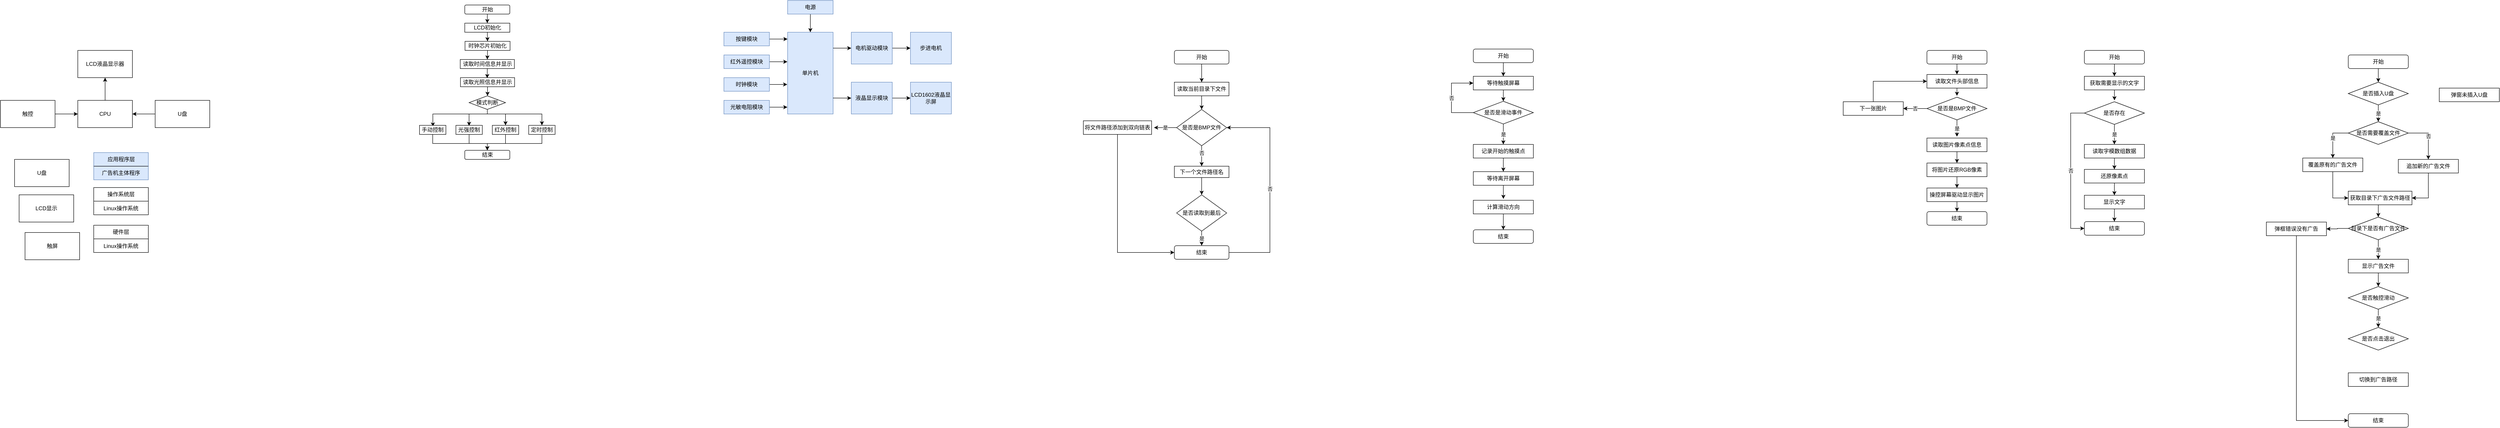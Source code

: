 <mxfile version="21.2.9" type="github">
  <diagram name="第 1 页" id="1pbirYVuTmxY0LQ_dK6s">
    <mxGraphModel dx="1304" dy="825" grid="1" gridSize="10" guides="1" tooltips="1" connect="1" arrows="1" fold="1" page="1" pageScale="1" pageWidth="827" pageHeight="1169" background="none" math="0" shadow="0">
      <root>
        <mxCell id="0" />
        <mxCell id="1" parent="0" />
        <mxCell id="Xl7vxDRYbt0s1qtZBpX_-1" value="LCD液晶显示器" style="rounded=0;whiteSpace=wrap;html=1;" parent="1" vertex="1">
          <mxGeometry x="340" y="200" width="120" height="60" as="geometry" />
        </mxCell>
        <mxCell id="Xl7vxDRYbt0s1qtZBpX_-4" style="edgeStyle=orthogonalEdgeStyle;rounded=0;orthogonalLoop=1;jettySize=auto;html=1;exitX=0.5;exitY=0;exitDx=0;exitDy=0;entryX=0.5;entryY=1;entryDx=0;entryDy=0;" parent="1" source="Xl7vxDRYbt0s1qtZBpX_-3" target="Xl7vxDRYbt0s1qtZBpX_-1" edge="1">
          <mxGeometry relative="1" as="geometry" />
        </mxCell>
        <mxCell id="Xl7vxDRYbt0s1qtZBpX_-3" value="CPU" style="rounded=0;whiteSpace=wrap;html=1;" parent="1" vertex="1">
          <mxGeometry x="340" y="310" width="120" height="60" as="geometry" />
        </mxCell>
        <mxCell id="Xl7vxDRYbt0s1qtZBpX_-8" style="edgeStyle=orthogonalEdgeStyle;rounded=0;orthogonalLoop=1;jettySize=auto;html=1;exitX=1;exitY=0.5;exitDx=0;exitDy=0;entryX=0;entryY=0.5;entryDx=0;entryDy=0;" parent="1" source="Xl7vxDRYbt0s1qtZBpX_-5" target="Xl7vxDRYbt0s1qtZBpX_-3" edge="1">
          <mxGeometry relative="1" as="geometry" />
        </mxCell>
        <mxCell id="Xl7vxDRYbt0s1qtZBpX_-5" value="触控" style="rounded=0;whiteSpace=wrap;html=1;" parent="1" vertex="1">
          <mxGeometry x="170" y="310" width="120" height="60" as="geometry" />
        </mxCell>
        <mxCell id="Xl7vxDRYbt0s1qtZBpX_-7" style="edgeStyle=orthogonalEdgeStyle;rounded=0;orthogonalLoop=1;jettySize=auto;html=1;exitX=0;exitY=0.5;exitDx=0;exitDy=0;" parent="1" source="Xl7vxDRYbt0s1qtZBpX_-6" target="Xl7vxDRYbt0s1qtZBpX_-3" edge="1">
          <mxGeometry relative="1" as="geometry" />
        </mxCell>
        <mxCell id="Xl7vxDRYbt0s1qtZBpX_-6" value="U盘" style="rounded=0;whiteSpace=wrap;html=1;" parent="1" vertex="1">
          <mxGeometry x="510" y="310" width="120" height="60" as="geometry" />
        </mxCell>
        <mxCell id="S_i-ToaBZ4BGEfhSy9do-2" value="" style="rounded=0;whiteSpace=wrap;html=1;fillColor=#dae8fc;strokeColor=#6c8ebf;" parent="1" vertex="1">
          <mxGeometry x="375" y="425" width="120" height="60" as="geometry" />
        </mxCell>
        <mxCell id="S_i-ToaBZ4BGEfhSy9do-4" value="LCD显示" style="rounded=0;whiteSpace=wrap;html=1;" parent="1" vertex="1">
          <mxGeometry x="211" y="518" width="120" height="60" as="geometry" />
        </mxCell>
        <mxCell id="S_i-ToaBZ4BGEfhSy9do-7" value="U盘" style="rounded=0;whiteSpace=wrap;html=1;" parent="1" vertex="1">
          <mxGeometry x="201" y="440" width="120" height="60" as="geometry" />
        </mxCell>
        <mxCell id="S_i-ToaBZ4BGEfhSy9do-8" value="触屏" style="rounded=0;whiteSpace=wrap;html=1;" parent="1" vertex="1">
          <mxGeometry x="224" y="601" width="120" height="60" as="geometry" />
        </mxCell>
        <mxCell id="S_i-ToaBZ4BGEfhSy9do-10" value="" style="endArrow=none;html=1;rounded=0;exitX=0;exitY=0.5;exitDx=0;exitDy=0;entryX=1;entryY=0.5;entryDx=0;entryDy=0;" parent="1" source="S_i-ToaBZ4BGEfhSy9do-2" target="S_i-ToaBZ4BGEfhSy9do-2" edge="1">
          <mxGeometry width="50" height="50" relative="1" as="geometry">
            <mxPoint x="475" y="507" as="sourcePoint" />
            <mxPoint x="525" y="457" as="targetPoint" />
          </mxGeometry>
        </mxCell>
        <mxCell id="S_i-ToaBZ4BGEfhSy9do-11" value="应用程序层" style="text;strokeColor=none;align=center;fillColor=none;html=1;verticalAlign=middle;whiteSpace=wrap;rounded=0;" parent="1" vertex="1">
          <mxGeometry x="400.5" y="425" width="69" height="30" as="geometry" />
        </mxCell>
        <mxCell id="S_i-ToaBZ4BGEfhSy9do-12" value="广告机主体程序" style="text;strokeColor=none;align=center;fillColor=none;html=1;verticalAlign=middle;whiteSpace=wrap;rounded=0;" parent="1" vertex="1">
          <mxGeometry x="389" y="455" width="92" height="30" as="geometry" />
        </mxCell>
        <mxCell id="S_i-ToaBZ4BGEfhSy9do-13" value="" style="rounded=0;whiteSpace=wrap;html=1;" parent="1" vertex="1">
          <mxGeometry x="375" y="502" width="120" height="60" as="geometry" />
        </mxCell>
        <mxCell id="S_i-ToaBZ4BGEfhSy9do-14" value="" style="endArrow=none;html=1;rounded=0;exitX=0;exitY=0.5;exitDx=0;exitDy=0;entryX=1;entryY=0.5;entryDx=0;entryDy=0;" parent="1" source="S_i-ToaBZ4BGEfhSy9do-13" target="S_i-ToaBZ4BGEfhSy9do-13" edge="1">
          <mxGeometry width="50" height="50" relative="1" as="geometry">
            <mxPoint x="481" y="514" as="sourcePoint" />
            <mxPoint x="531" y="464" as="targetPoint" />
          </mxGeometry>
        </mxCell>
        <mxCell id="S_i-ToaBZ4BGEfhSy9do-19" value="Linux操作系统" style="text;strokeColor=none;align=center;fillColor=none;html=1;verticalAlign=middle;whiteSpace=wrap;rounded=0;" parent="1" vertex="1">
          <mxGeometry x="389" y="533" width="92" height="30" as="geometry" />
        </mxCell>
        <mxCell id="S_i-ToaBZ4BGEfhSy9do-20" value="操作系统层" style="text;strokeColor=none;align=center;fillColor=none;html=1;verticalAlign=middle;whiteSpace=wrap;rounded=0;" parent="1" vertex="1">
          <mxGeometry x="389" y="502" width="92" height="30" as="geometry" />
        </mxCell>
        <mxCell id="S_i-ToaBZ4BGEfhSy9do-21" value="" style="rounded=0;whiteSpace=wrap;html=1;" parent="1" vertex="1">
          <mxGeometry x="375" y="585" width="120" height="60" as="geometry" />
        </mxCell>
        <mxCell id="S_i-ToaBZ4BGEfhSy9do-22" value="" style="endArrow=none;html=1;rounded=0;exitX=0;exitY=0.5;exitDx=0;exitDy=0;entryX=1;entryY=0.5;entryDx=0;entryDy=0;" parent="1" source="S_i-ToaBZ4BGEfhSy9do-21" target="S_i-ToaBZ4BGEfhSy9do-21" edge="1">
          <mxGeometry width="50" height="50" relative="1" as="geometry">
            <mxPoint x="481" y="597" as="sourcePoint" />
            <mxPoint x="531" y="547" as="targetPoint" />
          </mxGeometry>
        </mxCell>
        <mxCell id="S_i-ToaBZ4BGEfhSy9do-23" value="Linux操作系统" style="text;strokeColor=none;align=center;fillColor=none;html=1;verticalAlign=middle;whiteSpace=wrap;rounded=0;" parent="1" vertex="1">
          <mxGeometry x="389" y="616" width="92" height="30" as="geometry" />
        </mxCell>
        <mxCell id="S_i-ToaBZ4BGEfhSy9do-24" value="硬件层" style="text;strokeColor=none;align=center;fillColor=none;html=1;verticalAlign=middle;whiteSpace=wrap;rounded=0;" parent="1" vertex="1">
          <mxGeometry x="389" y="585" width="92" height="30" as="geometry" />
        </mxCell>
        <mxCell id="UXYYCV9TnuVSODTEF9GF-24" style="edgeStyle=orthogonalEdgeStyle;rounded=0;orthogonalLoop=1;jettySize=auto;html=1;exitX=0.5;exitY=1;exitDx=0;exitDy=0;entryX=0.5;entryY=0;entryDx=0;entryDy=0;" parent="1" source="UXYYCV9TnuVSODTEF9GF-1" target="UXYYCV9TnuVSODTEF9GF-2" edge="1">
          <mxGeometry relative="1" as="geometry" />
        </mxCell>
        <mxCell id="UXYYCV9TnuVSODTEF9GF-1" value="开始" style="rounded=1;whiteSpace=wrap;html=1;" parent="1" vertex="1">
          <mxGeometry x="1190.5" y="100" width="99" height="20" as="geometry" />
        </mxCell>
        <mxCell id="UXYYCV9TnuVSODTEF9GF-25" style="edgeStyle=orthogonalEdgeStyle;rounded=0;orthogonalLoop=1;jettySize=auto;html=1;exitX=0.5;exitY=1;exitDx=0;exitDy=0;entryX=0.5;entryY=0;entryDx=0;entryDy=0;" parent="1" source="UXYYCV9TnuVSODTEF9GF-2" target="UXYYCV9TnuVSODTEF9GF-3" edge="1">
          <mxGeometry relative="1" as="geometry" />
        </mxCell>
        <mxCell id="UXYYCV9TnuVSODTEF9GF-2" value="LCD初始化" style="rounded=0;whiteSpace=wrap;html=1;" parent="1" vertex="1">
          <mxGeometry x="1190.5" y="140" width="99" height="20" as="geometry" />
        </mxCell>
        <mxCell id="UXYYCV9TnuVSODTEF9GF-26" style="edgeStyle=orthogonalEdgeStyle;rounded=0;orthogonalLoop=1;jettySize=auto;html=1;exitX=0.5;exitY=1;exitDx=0;exitDy=0;entryX=0.5;entryY=0;entryDx=0;entryDy=0;" parent="1" source="UXYYCV9TnuVSODTEF9GF-3" target="UXYYCV9TnuVSODTEF9GF-4" edge="1">
          <mxGeometry relative="1" as="geometry" />
        </mxCell>
        <mxCell id="UXYYCV9TnuVSODTEF9GF-3" value="时钟芯片初始化" style="rounded=0;whiteSpace=wrap;html=1;" parent="1" vertex="1">
          <mxGeometry x="1191" y="180" width="99" height="20" as="geometry" />
        </mxCell>
        <mxCell id="UXYYCV9TnuVSODTEF9GF-28" style="edgeStyle=orthogonalEdgeStyle;rounded=0;orthogonalLoop=1;jettySize=auto;html=1;exitX=0.5;exitY=1;exitDx=0;exitDy=0;entryX=0.494;entryY=0.055;entryDx=0;entryDy=0;entryPerimeter=0;" parent="1" source="UXYYCV9TnuVSODTEF9GF-4" target="UXYYCV9TnuVSODTEF9GF-5" edge="1">
          <mxGeometry relative="1" as="geometry" />
        </mxCell>
        <mxCell id="UXYYCV9TnuVSODTEF9GF-4" value="读取时间信息并显示" style="rounded=0;whiteSpace=wrap;html=1;" parent="1" vertex="1">
          <mxGeometry x="1180.5" y="220" width="119" height="20" as="geometry" />
        </mxCell>
        <mxCell id="UXYYCV9TnuVSODTEF9GF-30" style="edgeStyle=orthogonalEdgeStyle;rounded=0;orthogonalLoop=1;jettySize=auto;html=1;exitX=0.5;exitY=1;exitDx=0;exitDy=0;entryX=0.506;entryY=0.003;entryDx=0;entryDy=0;entryPerimeter=0;" parent="1" source="UXYYCV9TnuVSODTEF9GF-5" target="UXYYCV9TnuVSODTEF9GF-6" edge="1">
          <mxGeometry relative="1" as="geometry" />
        </mxCell>
        <mxCell id="UXYYCV9TnuVSODTEF9GF-5" value="读取光照信息并显示" style="rounded=0;whiteSpace=wrap;html=1;" parent="1" vertex="1">
          <mxGeometry x="1181" y="260" width="119" height="20" as="geometry" />
        </mxCell>
        <mxCell id="UXYYCV9TnuVSODTEF9GF-16" style="edgeStyle=orthogonalEdgeStyle;rounded=0;orthogonalLoop=1;jettySize=auto;html=1;exitX=0.5;exitY=1;exitDx=0;exitDy=0;entryX=0.506;entryY=0.133;entryDx=0;entryDy=0;entryPerimeter=0;" parent="1" source="UXYYCV9TnuVSODTEF9GF-6" target="UXYYCV9TnuVSODTEF9GF-8" edge="1">
          <mxGeometry relative="1" as="geometry">
            <Array as="points">
              <mxPoint x="1240" y="340" />
              <mxPoint x="1120" y="340" />
            </Array>
          </mxGeometry>
        </mxCell>
        <mxCell id="UXYYCV9TnuVSODTEF9GF-17" style="edgeStyle=orthogonalEdgeStyle;rounded=0;orthogonalLoop=1;jettySize=auto;html=1;exitX=0.5;exitY=1;exitDx=0;exitDy=0;entryX=0.499;entryY=0.061;entryDx=0;entryDy=0;entryPerimeter=0;" parent="1" source="UXYYCV9TnuVSODTEF9GF-6" target="UXYYCV9TnuVSODTEF9GF-9" edge="1">
          <mxGeometry relative="1" as="geometry">
            <Array as="points">
              <mxPoint x="1240" y="340" />
              <mxPoint x="1200" y="340" />
            </Array>
          </mxGeometry>
        </mxCell>
        <mxCell id="UXYYCV9TnuVSODTEF9GF-18" style="edgeStyle=orthogonalEdgeStyle;rounded=0;orthogonalLoop=1;jettySize=auto;html=1;exitX=0.5;exitY=1;exitDx=0;exitDy=0;entryX=0.5;entryY=0;entryDx=0;entryDy=0;" parent="1" source="UXYYCV9TnuVSODTEF9GF-6" target="UXYYCV9TnuVSODTEF9GF-10" edge="1">
          <mxGeometry relative="1" as="geometry">
            <Array as="points">
              <mxPoint x="1240" y="340" />
              <mxPoint x="1280" y="340" />
            </Array>
          </mxGeometry>
        </mxCell>
        <mxCell id="UXYYCV9TnuVSODTEF9GF-19" style="edgeStyle=orthogonalEdgeStyle;rounded=0;orthogonalLoop=1;jettySize=auto;html=1;exitX=0.5;exitY=1;exitDx=0;exitDy=0;entryX=0.5;entryY=0;entryDx=0;entryDy=0;" parent="1" source="UXYYCV9TnuVSODTEF9GF-6" target="UXYYCV9TnuVSODTEF9GF-11" edge="1">
          <mxGeometry relative="1" as="geometry">
            <Array as="points">
              <mxPoint x="1240" y="340" />
              <mxPoint x="1360" y="340" />
            </Array>
          </mxGeometry>
        </mxCell>
        <mxCell id="UXYYCV9TnuVSODTEF9GF-6" value="模式判断" style="rhombus;whiteSpace=wrap;html=1;" parent="1" vertex="1">
          <mxGeometry x="1200" y="300" width="80" height="30" as="geometry" />
        </mxCell>
        <mxCell id="UXYYCV9TnuVSODTEF9GF-20" style="edgeStyle=orthogonalEdgeStyle;rounded=0;orthogonalLoop=1;jettySize=auto;html=1;exitX=0.5;exitY=1;exitDx=0;exitDy=0;entryX=0.5;entryY=0;entryDx=0;entryDy=0;" parent="1" source="UXYYCV9TnuVSODTEF9GF-8" target="UXYYCV9TnuVSODTEF9GF-12" edge="1">
          <mxGeometry relative="1" as="geometry">
            <Array as="points">
              <mxPoint x="1120" y="405" />
              <mxPoint x="1240" y="405" />
            </Array>
          </mxGeometry>
        </mxCell>
        <mxCell id="UXYYCV9TnuVSODTEF9GF-8" value="手动控制" style="rounded=0;whiteSpace=wrap;html=1;" parent="1" vertex="1">
          <mxGeometry x="1091" y="365" width="58" height="20" as="geometry" />
        </mxCell>
        <mxCell id="UXYYCV9TnuVSODTEF9GF-21" style="edgeStyle=orthogonalEdgeStyle;rounded=0;orthogonalLoop=1;jettySize=auto;html=1;exitX=0.5;exitY=1;exitDx=0;exitDy=0;entryX=0.5;entryY=0;entryDx=0;entryDy=0;" parent="1" source="UXYYCV9TnuVSODTEF9GF-9" target="UXYYCV9TnuVSODTEF9GF-12" edge="1">
          <mxGeometry relative="1" as="geometry" />
        </mxCell>
        <mxCell id="UXYYCV9TnuVSODTEF9GF-9" value="光强控制" style="rounded=0;whiteSpace=wrap;html=1;" parent="1" vertex="1">
          <mxGeometry x="1171" y="365" width="58" height="20" as="geometry" />
        </mxCell>
        <mxCell id="UXYYCV9TnuVSODTEF9GF-22" style="edgeStyle=orthogonalEdgeStyle;rounded=0;orthogonalLoop=1;jettySize=auto;html=1;exitX=0.5;exitY=1;exitDx=0;exitDy=0;entryX=0.5;entryY=0;entryDx=0;entryDy=0;" parent="1" source="UXYYCV9TnuVSODTEF9GF-10" target="UXYYCV9TnuVSODTEF9GF-12" edge="1">
          <mxGeometry relative="1" as="geometry" />
        </mxCell>
        <mxCell id="UXYYCV9TnuVSODTEF9GF-10" value="红外控制" style="rounded=0;whiteSpace=wrap;html=1;" parent="1" vertex="1">
          <mxGeometry x="1251" y="365" width="58" height="20" as="geometry" />
        </mxCell>
        <mxCell id="UXYYCV9TnuVSODTEF9GF-23" style="edgeStyle=orthogonalEdgeStyle;rounded=0;orthogonalLoop=1;jettySize=auto;html=1;exitX=0.5;exitY=1;exitDx=0;exitDy=0;entryX=0.5;entryY=0;entryDx=0;entryDy=0;" parent="1" source="UXYYCV9TnuVSODTEF9GF-11" target="UXYYCV9TnuVSODTEF9GF-12" edge="1">
          <mxGeometry relative="1" as="geometry">
            <Array as="points">
              <mxPoint x="1360" y="405" />
              <mxPoint x="1240" y="405" />
            </Array>
          </mxGeometry>
        </mxCell>
        <mxCell id="UXYYCV9TnuVSODTEF9GF-11" value="定时控制" style="rounded=0;whiteSpace=wrap;html=1;" parent="1" vertex="1">
          <mxGeometry x="1331" y="365" width="58" height="20" as="geometry" />
        </mxCell>
        <mxCell id="UXYYCV9TnuVSODTEF9GF-12" value="结束" style="rounded=1;whiteSpace=wrap;html=1;" parent="1" vertex="1">
          <mxGeometry x="1190.5" y="420" width="99" height="20" as="geometry" />
        </mxCell>
        <mxCell id="UXYYCV9TnuVSODTEF9GF-59" style="edgeStyle=orthogonalEdgeStyle;rounded=0;orthogonalLoop=1;jettySize=auto;html=1;exitX=0.5;exitY=1;exitDx=0;exitDy=0;entryX=0.5;entryY=0;entryDx=0;entryDy=0;" parent="1" source="UXYYCV9TnuVSODTEF9GF-38" target="UXYYCV9TnuVSODTEF9GF-44" edge="1">
          <mxGeometry relative="1" as="geometry" />
        </mxCell>
        <mxCell id="UXYYCV9TnuVSODTEF9GF-38" value="电源" style="rounded=0;whiteSpace=wrap;html=1;fillColor=#dae8fc;strokeColor=#6c8ebf;" parent="1" vertex="1">
          <mxGeometry x="1900" y="90" width="100" height="30" as="geometry" />
        </mxCell>
        <mxCell id="UXYYCV9TnuVSODTEF9GF-51" style="edgeStyle=orthogonalEdgeStyle;rounded=0;orthogonalLoop=1;jettySize=auto;html=1;exitX=1;exitY=0.5;exitDx=0;exitDy=0;entryX=-0.005;entryY=0.363;entryDx=0;entryDy=0;entryPerimeter=0;" parent="1" source="UXYYCV9TnuVSODTEF9GF-39" target="UXYYCV9TnuVSODTEF9GF-44" edge="1">
          <mxGeometry relative="1" as="geometry" />
        </mxCell>
        <mxCell id="UXYYCV9TnuVSODTEF9GF-39" value="红外遥控模块" style="rounded=0;whiteSpace=wrap;html=1;fillColor=#dae8fc;strokeColor=#6c8ebf;" parent="1" vertex="1">
          <mxGeometry x="1760" y="210" width="100" height="30" as="geometry" />
        </mxCell>
        <mxCell id="UXYYCV9TnuVSODTEF9GF-50" style="edgeStyle=orthogonalEdgeStyle;rounded=0;orthogonalLoop=1;jettySize=auto;html=1;exitX=1;exitY=0.5;exitDx=0;exitDy=0;entryX=-0.002;entryY=0.082;entryDx=0;entryDy=0;entryPerimeter=0;" parent="1" source="UXYYCV9TnuVSODTEF9GF-40" target="UXYYCV9TnuVSODTEF9GF-44" edge="1">
          <mxGeometry relative="1" as="geometry">
            <mxPoint x="1920" y="130" as="targetPoint" />
          </mxGeometry>
        </mxCell>
        <mxCell id="UXYYCV9TnuVSODTEF9GF-40" value="按键模块" style="rounded=0;whiteSpace=wrap;html=1;fillColor=#dae8fc;strokeColor=#6c8ebf;" parent="1" vertex="1">
          <mxGeometry x="1760" y="160" width="100" height="30" as="geometry" />
        </mxCell>
        <mxCell id="UXYYCV9TnuVSODTEF9GF-52" style="edgeStyle=orthogonalEdgeStyle;rounded=0;orthogonalLoop=1;jettySize=auto;html=1;exitX=1;exitY=0.5;exitDx=0;exitDy=0;entryX=-0.008;entryY=0.636;entryDx=0;entryDy=0;entryPerimeter=0;" parent="1" source="UXYYCV9TnuVSODTEF9GF-41" target="UXYYCV9TnuVSODTEF9GF-44" edge="1">
          <mxGeometry relative="1" as="geometry" />
        </mxCell>
        <mxCell id="UXYYCV9TnuVSODTEF9GF-41" value="时钟模块" style="rounded=0;whiteSpace=wrap;html=1;fillColor=#dae8fc;strokeColor=#6c8ebf;" parent="1" vertex="1">
          <mxGeometry x="1760" y="260" width="100" height="30" as="geometry" />
        </mxCell>
        <mxCell id="UXYYCV9TnuVSODTEF9GF-53" style="edgeStyle=orthogonalEdgeStyle;rounded=0;orthogonalLoop=1;jettySize=auto;html=1;exitX=1;exitY=0.5;exitDx=0;exitDy=0;entryX=-0.005;entryY=0.917;entryDx=0;entryDy=0;entryPerimeter=0;" parent="1" source="UXYYCV9TnuVSODTEF9GF-42" target="UXYYCV9TnuVSODTEF9GF-44" edge="1">
          <mxGeometry relative="1" as="geometry" />
        </mxCell>
        <mxCell id="UXYYCV9TnuVSODTEF9GF-42" value="光敏电阻模块" style="rounded=0;whiteSpace=wrap;html=1;fillColor=#dae8fc;strokeColor=#6c8ebf;" parent="1" vertex="1">
          <mxGeometry x="1760" y="310" width="100" height="30" as="geometry" />
        </mxCell>
        <mxCell id="UXYYCV9TnuVSODTEF9GF-44" value="单片机" style="rounded=0;whiteSpace=wrap;html=1;fillColor=#dae8fc;strokeColor=#6c8ebf;" parent="1" vertex="1">
          <mxGeometry x="1900" y="160" width="100" height="180" as="geometry" />
        </mxCell>
        <mxCell id="UXYYCV9TnuVSODTEF9GF-58" style="edgeStyle=orthogonalEdgeStyle;rounded=0;orthogonalLoop=1;jettySize=auto;html=1;exitX=1;exitY=0.5;exitDx=0;exitDy=0;entryX=0;entryY=0.5;entryDx=0;entryDy=0;" parent="1" source="UXYYCV9TnuVSODTEF9GF-45" target="UXYYCV9TnuVSODTEF9GF-47" edge="1">
          <mxGeometry relative="1" as="geometry" />
        </mxCell>
        <mxCell id="UXYYCV9TnuVSODTEF9GF-45" value="电机驱动模块" style="rounded=0;whiteSpace=wrap;html=1;fillColor=#dae8fc;strokeColor=#6c8ebf;" parent="1" vertex="1">
          <mxGeometry x="2040" y="160" width="90" height="70" as="geometry" />
        </mxCell>
        <mxCell id="UXYYCV9TnuVSODTEF9GF-57" style="edgeStyle=orthogonalEdgeStyle;rounded=0;orthogonalLoop=1;jettySize=auto;html=1;exitX=1;exitY=0.5;exitDx=0;exitDy=0;entryX=0;entryY=0.5;entryDx=0;entryDy=0;" parent="1" source="UXYYCV9TnuVSODTEF9GF-46" target="UXYYCV9TnuVSODTEF9GF-48" edge="1">
          <mxGeometry relative="1" as="geometry" />
        </mxCell>
        <mxCell id="UXYYCV9TnuVSODTEF9GF-46" value="液晶显示模块" style="rounded=0;whiteSpace=wrap;html=1;fillColor=#dae8fc;strokeColor=#6c8ebf;" parent="1" vertex="1">
          <mxGeometry x="2040" y="270" width="90" height="70" as="geometry" />
        </mxCell>
        <mxCell id="UXYYCV9TnuVSODTEF9GF-47" value="步进电机" style="rounded=0;whiteSpace=wrap;html=1;fillColor=#dae8fc;strokeColor=#6c8ebf;" parent="1" vertex="1">
          <mxGeometry x="2170" y="160" width="90" height="70" as="geometry" />
        </mxCell>
        <mxCell id="UXYYCV9TnuVSODTEF9GF-48" value="LCD1602液晶显示屏" style="rounded=0;whiteSpace=wrap;html=1;fillColor=#dae8fc;strokeColor=#6c8ebf;" parent="1" vertex="1">
          <mxGeometry x="2170" y="270" width="90" height="70" as="geometry" />
        </mxCell>
        <mxCell id="UXYYCV9TnuVSODTEF9GF-55" value="" style="endArrow=classic;html=1;rounded=0;entryX=0;entryY=0.5;entryDx=0;entryDy=0;" parent="1" target="UXYYCV9TnuVSODTEF9GF-45" edge="1">
          <mxGeometry width="50" height="50" relative="1" as="geometry">
            <mxPoint x="2000" y="195" as="sourcePoint" />
            <mxPoint x="2090" y="180" as="targetPoint" />
          </mxGeometry>
        </mxCell>
        <mxCell id="UXYYCV9TnuVSODTEF9GF-56" value="" style="endArrow=classic;html=1;rounded=0;exitX=0.998;exitY=0.805;exitDx=0;exitDy=0;exitPerimeter=0;entryX=0;entryY=0.5;entryDx=0;entryDy=0;" parent="1" source="UXYYCV9TnuVSODTEF9GF-44" target="UXYYCV9TnuVSODTEF9GF-46" edge="1">
          <mxGeometry width="50" height="50" relative="1" as="geometry">
            <mxPoint x="2010" y="210" as="sourcePoint" />
            <mxPoint x="2049" y="210" as="targetPoint" />
          </mxGeometry>
        </mxCell>
        <mxCell id="vrbVYTq3Wv0uUNsKWjks-12" style="edgeStyle=orthogonalEdgeStyle;rounded=0;orthogonalLoop=1;jettySize=auto;html=1;exitX=0.5;exitY=1;exitDx=0;exitDy=0;entryX=0.5;entryY=0;entryDx=0;entryDy=0;" parent="1" source="vrbVYTq3Wv0uUNsKWjks-4" target="vrbVYTq3Wv0uUNsKWjks-5" edge="1">
          <mxGeometry relative="1" as="geometry" />
        </mxCell>
        <mxCell id="vrbVYTq3Wv0uUNsKWjks-4" value="开始" style="rounded=1;whiteSpace=wrap;html=1;" parent="1" vertex="1">
          <mxGeometry x="2750" y="200" width="120" height="30" as="geometry" />
        </mxCell>
        <mxCell id="vrbVYTq3Wv0uUNsKWjks-13" style="edgeStyle=orthogonalEdgeStyle;rounded=0;orthogonalLoop=1;jettySize=auto;html=1;exitX=0.5;exitY=1;exitDx=0;exitDy=0;entryX=0.5;entryY=0;entryDx=0;entryDy=0;" parent="1" source="vrbVYTq3Wv0uUNsKWjks-5" target="vrbVYTq3Wv0uUNsKWjks-6" edge="1">
          <mxGeometry relative="1" as="geometry" />
        </mxCell>
        <mxCell id="vrbVYTq3Wv0uUNsKWjks-5" value="读取当前目录下文件" style="rounded=0;whiteSpace=wrap;html=1;" parent="1" vertex="1">
          <mxGeometry x="2750" y="270" width="120" height="30" as="geometry" />
        </mxCell>
        <mxCell id="vrbVYTq3Wv0uUNsKWjks-14" value="是" style="edgeStyle=orthogonalEdgeStyle;rounded=0;orthogonalLoop=1;jettySize=auto;html=1;exitX=0;exitY=0.5;exitDx=0;exitDy=0;entryX=1.035;entryY=0.498;entryDx=0;entryDy=0;entryPerimeter=0;" parent="1" source="vrbVYTq3Wv0uUNsKWjks-6" target="vrbVYTq3Wv0uUNsKWjks-8" edge="1">
          <mxGeometry relative="1" as="geometry" />
        </mxCell>
        <mxCell id="vrbVYTq3Wv0uUNsKWjks-16" style="edgeStyle=orthogonalEdgeStyle;rounded=0;orthogonalLoop=1;jettySize=auto;html=1;exitX=0.5;exitY=1;exitDx=0;exitDy=0;entryX=0.5;entryY=0;entryDx=0;entryDy=0;" parent="1" source="vrbVYTq3Wv0uUNsKWjks-6" target="vrbVYTq3Wv0uUNsKWjks-7" edge="1">
          <mxGeometry relative="1" as="geometry" />
        </mxCell>
        <mxCell id="vrbVYTq3Wv0uUNsKWjks-17" value="否" style="edgeLabel;html=1;align=center;verticalAlign=middle;resizable=0;points=[];" parent="vrbVYTq3Wv0uUNsKWjks-16" vertex="1" connectable="0">
          <mxGeometry x="-0.292" relative="1" as="geometry">
            <mxPoint as="offset" />
          </mxGeometry>
        </mxCell>
        <mxCell id="vrbVYTq3Wv0uUNsKWjks-6" value="是否是BMP文件" style="rhombus;whiteSpace=wrap;html=1;" parent="1" vertex="1">
          <mxGeometry x="2755" y="330" width="110" height="80" as="geometry" />
        </mxCell>
        <mxCell id="vrbVYTq3Wv0uUNsKWjks-18" style="edgeStyle=orthogonalEdgeStyle;rounded=0;orthogonalLoop=1;jettySize=auto;html=1;exitX=0.5;exitY=1;exitDx=0;exitDy=0;entryX=0.5;entryY=0;entryDx=0;entryDy=0;" parent="1" source="vrbVYTq3Wv0uUNsKWjks-7" target="vrbVYTq3Wv0uUNsKWjks-10" edge="1">
          <mxGeometry relative="1" as="geometry" />
        </mxCell>
        <mxCell id="vrbVYTq3Wv0uUNsKWjks-7" value="下一个文件路径名" style="rounded=0;whiteSpace=wrap;html=1;" parent="1" vertex="1">
          <mxGeometry x="2750" y="455" width="120" height="25" as="geometry" />
        </mxCell>
        <mxCell id="vrbVYTq3Wv0uUNsKWjks-19" style="edgeStyle=orthogonalEdgeStyle;rounded=0;orthogonalLoop=1;jettySize=auto;html=1;exitX=0.5;exitY=1;exitDx=0;exitDy=0;entryX=0;entryY=0.5;entryDx=0;entryDy=0;" parent="1" source="vrbVYTq3Wv0uUNsKWjks-8" target="vrbVYTq3Wv0uUNsKWjks-11" edge="1">
          <mxGeometry relative="1" as="geometry" />
        </mxCell>
        <mxCell id="vrbVYTq3Wv0uUNsKWjks-8" value="将文件路径添加到双向链表" style="rounded=0;whiteSpace=wrap;html=1;" parent="1" vertex="1">
          <mxGeometry x="2550" y="355" width="150" height="30" as="geometry" />
        </mxCell>
        <mxCell id="vrbVYTq3Wv0uUNsKWjks-20" value="是" style="edgeStyle=orthogonalEdgeStyle;rounded=0;orthogonalLoop=1;jettySize=auto;html=1;exitX=0.5;exitY=1;exitDx=0;exitDy=0;entryX=0.5;entryY=0;entryDx=0;entryDy=0;" parent="1" source="vrbVYTq3Wv0uUNsKWjks-10" target="vrbVYTq3Wv0uUNsKWjks-11" edge="1">
          <mxGeometry relative="1" as="geometry" />
        </mxCell>
        <mxCell id="vrbVYTq3Wv0uUNsKWjks-10" value="是否读取到最后" style="rhombus;whiteSpace=wrap;html=1;" parent="1" vertex="1">
          <mxGeometry x="2755" y="518" width="110" height="80" as="geometry" />
        </mxCell>
        <mxCell id="vrbVYTq3Wv0uUNsKWjks-23" value="否" style="edgeStyle=orthogonalEdgeStyle;rounded=0;orthogonalLoop=1;jettySize=auto;html=1;exitX=1;exitY=0.5;exitDx=0;exitDy=0;entryX=1;entryY=0.5;entryDx=0;entryDy=0;" parent="1" source="vrbVYTq3Wv0uUNsKWjks-11" target="vrbVYTq3Wv0uUNsKWjks-6" edge="1">
          <mxGeometry relative="1" as="geometry">
            <Array as="points">
              <mxPoint x="2960" y="645" />
              <mxPoint x="2960" y="370" />
            </Array>
          </mxGeometry>
        </mxCell>
        <mxCell id="vrbVYTq3Wv0uUNsKWjks-11" value="结束" style="rounded=1;whiteSpace=wrap;html=1;" parent="1" vertex="1">
          <mxGeometry x="2750" y="630" width="120" height="30" as="geometry" />
        </mxCell>
        <mxCell id="vrbVYTq3Wv0uUNsKWjks-34" style="edgeStyle=orthogonalEdgeStyle;rounded=0;orthogonalLoop=1;jettySize=auto;html=1;exitX=0.5;exitY=1;exitDx=0;exitDy=0;entryX=0.5;entryY=0;entryDx=0;entryDy=0;" parent="1" source="vrbVYTq3Wv0uUNsKWjks-24" target="vrbVYTq3Wv0uUNsKWjks-25" edge="1">
          <mxGeometry relative="1" as="geometry" />
        </mxCell>
        <mxCell id="vrbVYTq3Wv0uUNsKWjks-24" value="开始" style="rounded=1;whiteSpace=wrap;html=1;" parent="1" vertex="1">
          <mxGeometry x="3407" y="197" width="132" height="30" as="geometry" />
        </mxCell>
        <mxCell id="vrbVYTq3Wv0uUNsKWjks-35" style="edgeStyle=orthogonalEdgeStyle;rounded=0;orthogonalLoop=1;jettySize=auto;html=1;exitX=0.5;exitY=1;exitDx=0;exitDy=0;entryX=0.5;entryY=0;entryDx=0;entryDy=0;" parent="1" source="vrbVYTq3Wv0uUNsKWjks-25" target="vrbVYTq3Wv0uUNsKWjks-27" edge="1">
          <mxGeometry relative="1" as="geometry" />
        </mxCell>
        <mxCell id="vrbVYTq3Wv0uUNsKWjks-25" value="等待触摸屏幕" style="rounded=0;whiteSpace=wrap;html=1;" parent="1" vertex="1">
          <mxGeometry x="3407" y="257" width="132" height="30" as="geometry" />
        </mxCell>
        <mxCell id="vrbVYTq3Wv0uUNsKWjks-36" value="是" style="edgeStyle=orthogonalEdgeStyle;rounded=0;orthogonalLoop=1;jettySize=auto;html=1;exitX=0.5;exitY=1;exitDx=0;exitDy=0;entryX=0.5;entryY=0;entryDx=0;entryDy=0;" parent="1" source="vrbVYTq3Wv0uUNsKWjks-27" target="vrbVYTq3Wv0uUNsKWjks-30" edge="1">
          <mxGeometry relative="1" as="geometry" />
        </mxCell>
        <mxCell id="vrbVYTq3Wv0uUNsKWjks-37" value="否" style="edgeStyle=orthogonalEdgeStyle;rounded=0;orthogonalLoop=1;jettySize=auto;html=1;exitX=0;exitY=0.5;exitDx=0;exitDy=0;entryX=0;entryY=0.5;entryDx=0;entryDy=0;" parent="1" source="vrbVYTq3Wv0uUNsKWjks-27" target="vrbVYTq3Wv0uUNsKWjks-25" edge="1">
          <mxGeometry relative="1" as="geometry">
            <Array as="points">
              <mxPoint x="3359" y="337" />
              <mxPoint x="3359" y="272" />
            </Array>
          </mxGeometry>
        </mxCell>
        <mxCell id="vrbVYTq3Wv0uUNsKWjks-27" value="是否是滑动事件" style="rhombus;whiteSpace=wrap;html=1;" parent="1" vertex="1">
          <mxGeometry x="3407" y="312" width="132" height="50" as="geometry" />
        </mxCell>
        <mxCell id="vrbVYTq3Wv0uUNsKWjks-28" style="edgeStyle=orthogonalEdgeStyle;rounded=0;orthogonalLoop=1;jettySize=auto;html=1;exitX=0.5;exitY=1;exitDx=0;exitDy=0;" parent="1" source="vrbVYTq3Wv0uUNsKWjks-27" target="vrbVYTq3Wv0uUNsKWjks-27" edge="1">
          <mxGeometry relative="1" as="geometry" />
        </mxCell>
        <mxCell id="vrbVYTq3Wv0uUNsKWjks-38" style="edgeStyle=orthogonalEdgeStyle;rounded=0;orthogonalLoop=1;jettySize=auto;html=1;exitX=0.5;exitY=1;exitDx=0;exitDy=0;entryX=0.5;entryY=0;entryDx=0;entryDy=0;" parent="1" source="vrbVYTq3Wv0uUNsKWjks-30" target="vrbVYTq3Wv0uUNsKWjks-31" edge="1">
          <mxGeometry relative="1" as="geometry" />
        </mxCell>
        <mxCell id="vrbVYTq3Wv0uUNsKWjks-30" value="记录开始的触摸点" style="rounded=0;whiteSpace=wrap;html=1;" parent="1" vertex="1">
          <mxGeometry x="3407" y="407" width="132" height="30" as="geometry" />
        </mxCell>
        <mxCell id="vrbVYTq3Wv0uUNsKWjks-39" style="edgeStyle=orthogonalEdgeStyle;rounded=0;orthogonalLoop=1;jettySize=auto;html=1;exitX=0.5;exitY=1;exitDx=0;exitDy=0;" parent="1" source="vrbVYTq3Wv0uUNsKWjks-31" edge="1">
          <mxGeometry relative="1" as="geometry">
            <mxPoint x="3473.138" y="527" as="targetPoint" />
          </mxGeometry>
        </mxCell>
        <mxCell id="vrbVYTq3Wv0uUNsKWjks-31" value="等待离开屏幕" style="rounded=0;whiteSpace=wrap;html=1;" parent="1" vertex="1">
          <mxGeometry x="3407" y="467" width="132" height="30" as="geometry" />
        </mxCell>
        <mxCell id="vrbVYTq3Wv0uUNsKWjks-41" style="edgeStyle=orthogonalEdgeStyle;rounded=0;orthogonalLoop=1;jettySize=auto;html=1;exitX=0.5;exitY=1;exitDx=0;exitDy=0;entryX=0.5;entryY=0;entryDx=0;entryDy=0;" parent="1" source="vrbVYTq3Wv0uUNsKWjks-33" target="vrbVYTq3Wv0uUNsKWjks-40" edge="1">
          <mxGeometry relative="1" as="geometry" />
        </mxCell>
        <mxCell id="vrbVYTq3Wv0uUNsKWjks-33" value="计算滑动方向" style="rounded=0;whiteSpace=wrap;html=1;" parent="1" vertex="1">
          <mxGeometry x="3407" y="530" width="132" height="30" as="geometry" />
        </mxCell>
        <mxCell id="vrbVYTq3Wv0uUNsKWjks-40" value="结束" style="rounded=1;whiteSpace=wrap;html=1;" parent="1" vertex="1">
          <mxGeometry x="3407" y="595" width="132" height="30" as="geometry" />
        </mxCell>
        <mxCell id="vrbVYTq3Wv0uUNsKWjks-50" style="edgeStyle=orthogonalEdgeStyle;rounded=0;orthogonalLoop=1;jettySize=auto;html=1;exitX=0.5;exitY=1;exitDx=0;exitDy=0;entryX=0.5;entryY=0;entryDx=0;entryDy=0;" parent="1" source="vrbVYTq3Wv0uUNsKWjks-42" target="vrbVYTq3Wv0uUNsKWjks-43" edge="1">
          <mxGeometry relative="1" as="geometry" />
        </mxCell>
        <mxCell id="vrbVYTq3Wv0uUNsKWjks-42" value="开始" style="rounded=1;whiteSpace=wrap;html=1;" parent="1" vertex="1">
          <mxGeometry x="4404" y="200" width="132" height="30" as="geometry" />
        </mxCell>
        <mxCell id="vrbVYTq3Wv0uUNsKWjks-51" style="edgeStyle=orthogonalEdgeStyle;rounded=0;orthogonalLoop=1;jettySize=auto;html=1;exitX=0.5;exitY=1;exitDx=0;exitDy=0;" parent="1" source="vrbVYTq3Wv0uUNsKWjks-43" edge="1">
          <mxGeometry relative="1" as="geometry">
            <mxPoint x="4470" y="300" as="targetPoint" />
          </mxGeometry>
        </mxCell>
        <mxCell id="vrbVYTq3Wv0uUNsKWjks-43" value="读取文件头部信息" style="rounded=0;whiteSpace=wrap;html=1;" parent="1" vertex="1">
          <mxGeometry x="4404" y="253" width="132" height="30" as="geometry" />
        </mxCell>
        <mxCell id="vrbVYTq3Wv0uUNsKWjks-55" value="否" style="edgeStyle=orthogonalEdgeStyle;rounded=0;orthogonalLoop=1;jettySize=auto;html=1;exitX=0;exitY=0.5;exitDx=0;exitDy=0;entryX=1;entryY=0.5;entryDx=0;entryDy=0;" parent="1" source="vrbVYTq3Wv0uUNsKWjks-44" target="vrbVYTq3Wv0uUNsKWjks-49" edge="1">
          <mxGeometry relative="1" as="geometry" />
        </mxCell>
        <mxCell id="vrbVYTq3Wv0uUNsKWjks-57" value="是" style="edgeStyle=orthogonalEdgeStyle;rounded=0;orthogonalLoop=1;jettySize=auto;html=1;exitX=0.5;exitY=1;exitDx=0;exitDy=0;" parent="1" source="vrbVYTq3Wv0uUNsKWjks-44" edge="1">
          <mxGeometry relative="1" as="geometry">
            <mxPoint x="4470" y="390.0" as="targetPoint" />
          </mxGeometry>
        </mxCell>
        <mxCell id="vrbVYTq3Wv0uUNsKWjks-44" value="是否是BMP文件" style="rhombus;whiteSpace=wrap;html=1;" parent="1" vertex="1">
          <mxGeometry x="4404" y="303" width="132" height="50" as="geometry" />
        </mxCell>
        <mxCell id="vrbVYTq3Wv0uUNsKWjks-59" style="edgeStyle=orthogonalEdgeStyle;rounded=0;orthogonalLoop=1;jettySize=auto;html=1;exitX=0.5;exitY=1;exitDx=0;exitDy=0;entryX=0.5;entryY=0;entryDx=0;entryDy=0;" parent="1" source="vrbVYTq3Wv0uUNsKWjks-45" target="vrbVYTq3Wv0uUNsKWjks-46" edge="1">
          <mxGeometry relative="1" as="geometry" />
        </mxCell>
        <mxCell id="vrbVYTq3Wv0uUNsKWjks-45" value="读取图片像素点信息" style="rounded=0;whiteSpace=wrap;html=1;" parent="1" vertex="1">
          <mxGeometry x="4404" y="393" width="132" height="30" as="geometry" />
        </mxCell>
        <mxCell id="vrbVYTq3Wv0uUNsKWjks-60" style="edgeStyle=orthogonalEdgeStyle;rounded=0;orthogonalLoop=1;jettySize=auto;html=1;exitX=0.5;exitY=1;exitDx=0;exitDy=0;entryX=0.5;entryY=0;entryDx=0;entryDy=0;" parent="1" source="vrbVYTq3Wv0uUNsKWjks-46" target="vrbVYTq3Wv0uUNsKWjks-47" edge="1">
          <mxGeometry relative="1" as="geometry" />
        </mxCell>
        <mxCell id="vrbVYTq3Wv0uUNsKWjks-46" value="将图片还原RGB像素" style="rounded=0;whiteSpace=wrap;html=1;" parent="1" vertex="1">
          <mxGeometry x="4404" y="448" width="132" height="30" as="geometry" />
        </mxCell>
        <mxCell id="vrbVYTq3Wv0uUNsKWjks-61" style="edgeStyle=orthogonalEdgeStyle;rounded=0;orthogonalLoop=1;jettySize=auto;html=1;exitX=0.5;exitY=1;exitDx=0;exitDy=0;" parent="1" source="vrbVYTq3Wv0uUNsKWjks-47" target="vrbVYTq3Wv0uUNsKWjks-48" edge="1">
          <mxGeometry relative="1" as="geometry" />
        </mxCell>
        <mxCell id="vrbVYTq3Wv0uUNsKWjks-47" value="操控屏幕驱动显示图片" style="rounded=0;whiteSpace=wrap;html=1;" parent="1" vertex="1">
          <mxGeometry x="4404" y="503" width="132" height="30" as="geometry" />
        </mxCell>
        <mxCell id="vrbVYTq3Wv0uUNsKWjks-48" value="结束" style="rounded=1;whiteSpace=wrap;html=1;" parent="1" vertex="1">
          <mxGeometry x="4404" y="555" width="132" height="30" as="geometry" />
        </mxCell>
        <mxCell id="vrbVYTq3Wv0uUNsKWjks-58" style="edgeStyle=orthogonalEdgeStyle;rounded=0;orthogonalLoop=1;jettySize=auto;html=1;exitX=0.5;exitY=0;exitDx=0;exitDy=0;entryX=0;entryY=0.5;entryDx=0;entryDy=0;" parent="1" source="vrbVYTq3Wv0uUNsKWjks-49" target="vrbVYTq3Wv0uUNsKWjks-43" edge="1">
          <mxGeometry relative="1" as="geometry" />
        </mxCell>
        <mxCell id="vrbVYTq3Wv0uUNsKWjks-49" value="下一张图片" style="rounded=0;whiteSpace=wrap;html=1;" parent="1" vertex="1">
          <mxGeometry x="4220" y="313" width="132" height="30" as="geometry" />
        </mxCell>
        <mxCell id="vrbVYTq3Wv0uUNsKWjks-73" style="edgeStyle=orthogonalEdgeStyle;rounded=0;orthogonalLoop=1;jettySize=auto;html=1;exitX=0.5;exitY=1;exitDx=0;exitDy=0;entryX=0.5;entryY=0;entryDx=0;entryDy=0;" parent="1" source="vrbVYTq3Wv0uUNsKWjks-64" target="vrbVYTq3Wv0uUNsKWjks-65" edge="1">
          <mxGeometry relative="1" as="geometry" />
        </mxCell>
        <mxCell id="vrbVYTq3Wv0uUNsKWjks-64" value="开始" style="rounded=1;whiteSpace=wrap;html=1;" parent="1" vertex="1">
          <mxGeometry x="4750" y="200" width="132" height="30" as="geometry" />
        </mxCell>
        <mxCell id="vrbVYTq3Wv0uUNsKWjks-74" style="edgeStyle=orthogonalEdgeStyle;rounded=0;orthogonalLoop=1;jettySize=auto;html=1;exitX=0.5;exitY=1;exitDx=0;exitDy=0;" parent="1" source="vrbVYTq3Wv0uUNsKWjks-65" edge="1">
          <mxGeometry relative="1" as="geometry">
            <mxPoint x="4816.207" y="310" as="targetPoint" />
          </mxGeometry>
        </mxCell>
        <mxCell id="vrbVYTq3Wv0uUNsKWjks-65" value="获取需要显示的文字" style="rounded=0;whiteSpace=wrap;html=1;" parent="1" vertex="1">
          <mxGeometry x="4750" y="257" width="132" height="30" as="geometry" />
        </mxCell>
        <mxCell id="vrbVYTq3Wv0uUNsKWjks-76" value="是" style="edgeStyle=orthogonalEdgeStyle;rounded=0;orthogonalLoop=1;jettySize=auto;html=1;exitX=0.5;exitY=1;exitDx=0;exitDy=0;entryX=0.5;entryY=0;entryDx=0;entryDy=0;" parent="1" source="vrbVYTq3Wv0uUNsKWjks-67" target="vrbVYTq3Wv0uUNsKWjks-68" edge="1">
          <mxGeometry relative="1" as="geometry" />
        </mxCell>
        <mxCell id="vrbVYTq3Wv0uUNsKWjks-80" value="否" style="edgeStyle=orthogonalEdgeStyle;rounded=0;orthogonalLoop=1;jettySize=auto;html=1;exitX=0;exitY=0.5;exitDx=0;exitDy=0;entryX=0;entryY=0.5;entryDx=0;entryDy=0;" parent="1" source="vrbVYTq3Wv0uUNsKWjks-67" target="vrbVYTq3Wv0uUNsKWjks-71" edge="1">
          <mxGeometry relative="1" as="geometry">
            <Array as="points">
              <mxPoint x="4720" y="338" />
              <mxPoint x="4720" y="592" />
            </Array>
          </mxGeometry>
        </mxCell>
        <mxCell id="vrbVYTq3Wv0uUNsKWjks-67" value="是否存在" style="rhombus;whiteSpace=wrap;html=1;" parent="1" vertex="1">
          <mxGeometry x="4750" y="313" width="132" height="50" as="geometry" />
        </mxCell>
        <mxCell id="vrbVYTq3Wv0uUNsKWjks-77" style="edgeStyle=orthogonalEdgeStyle;rounded=0;orthogonalLoop=1;jettySize=auto;html=1;exitX=0.5;exitY=1;exitDx=0;exitDy=0;entryX=0.5;entryY=0;entryDx=0;entryDy=0;" parent="1" source="vrbVYTq3Wv0uUNsKWjks-68" target="vrbVYTq3Wv0uUNsKWjks-69" edge="1">
          <mxGeometry relative="1" as="geometry" />
        </mxCell>
        <mxCell id="vrbVYTq3Wv0uUNsKWjks-68" value="读取字模数组数据" style="rounded=0;whiteSpace=wrap;html=1;" parent="1" vertex="1">
          <mxGeometry x="4750" y="407" width="132" height="30" as="geometry" />
        </mxCell>
        <mxCell id="vrbVYTq3Wv0uUNsKWjks-78" style="edgeStyle=orthogonalEdgeStyle;rounded=0;orthogonalLoop=1;jettySize=auto;html=1;exitX=0.5;exitY=1;exitDx=0;exitDy=0;entryX=0.5;entryY=0;entryDx=0;entryDy=0;" parent="1" source="vrbVYTq3Wv0uUNsKWjks-69" target="vrbVYTq3Wv0uUNsKWjks-70" edge="1">
          <mxGeometry relative="1" as="geometry" />
        </mxCell>
        <mxCell id="vrbVYTq3Wv0uUNsKWjks-69" value="还原像素点" style="rounded=0;whiteSpace=wrap;html=1;" parent="1" vertex="1">
          <mxGeometry x="4750" y="462" width="132" height="30" as="geometry" />
        </mxCell>
        <mxCell id="vrbVYTq3Wv0uUNsKWjks-79" style="edgeStyle=orthogonalEdgeStyle;rounded=0;orthogonalLoop=1;jettySize=auto;html=1;exitX=0.5;exitY=1;exitDx=0;exitDy=0;entryX=0.5;entryY=0;entryDx=0;entryDy=0;" parent="1" source="vrbVYTq3Wv0uUNsKWjks-70" target="vrbVYTq3Wv0uUNsKWjks-71" edge="1">
          <mxGeometry relative="1" as="geometry" />
        </mxCell>
        <mxCell id="vrbVYTq3Wv0uUNsKWjks-70" value="显示文字" style="rounded=0;whiteSpace=wrap;html=1;" parent="1" vertex="1">
          <mxGeometry x="4750" y="519" width="132" height="30" as="geometry" />
        </mxCell>
        <mxCell id="vrbVYTq3Wv0uUNsKWjks-71" value="结束" style="rounded=1;whiteSpace=wrap;html=1;" parent="1" vertex="1">
          <mxGeometry x="4750" y="577" width="132" height="30" as="geometry" />
        </mxCell>
        <mxCell id="vrbVYTq3Wv0uUNsKWjks-86" style="edgeStyle=orthogonalEdgeStyle;rounded=0;orthogonalLoop=1;jettySize=auto;html=1;exitX=0.5;exitY=1;exitDx=0;exitDy=0;entryX=0.5;entryY=0;entryDx=0;entryDy=0;" parent="1" source="vrbVYTq3Wv0uUNsKWjks-81" target="vrbVYTq3Wv0uUNsKWjks-83" edge="1">
          <mxGeometry relative="1" as="geometry" />
        </mxCell>
        <mxCell id="vrbVYTq3Wv0uUNsKWjks-81" value="开始" style="rounded=1;whiteSpace=wrap;html=1;" parent="1" vertex="1">
          <mxGeometry x="5330" y="210" width="132" height="30" as="geometry" />
        </mxCell>
        <mxCell id="vrbVYTq3Wv0uUNsKWjks-92" value="是" style="edgeStyle=orthogonalEdgeStyle;rounded=0;orthogonalLoop=1;jettySize=auto;html=1;exitX=0.5;exitY=1;exitDx=0;exitDy=0;entryX=0.5;entryY=0;entryDx=0;entryDy=0;" parent="1" source="vrbVYTq3Wv0uUNsKWjks-83" target="vrbVYTq3Wv0uUNsKWjks-84" edge="1">
          <mxGeometry relative="1" as="geometry" />
        </mxCell>
        <mxCell id="vrbVYTq3Wv0uUNsKWjks-83" value="是否插入U盘" style="rhombus;whiteSpace=wrap;html=1;" parent="1" vertex="1">
          <mxGeometry x="5330" y="270" width="132" height="50" as="geometry" />
        </mxCell>
        <mxCell id="vrbVYTq3Wv0uUNsKWjks-93" value="是" style="edgeStyle=orthogonalEdgeStyle;rounded=0;orthogonalLoop=1;jettySize=auto;html=1;exitX=0;exitY=0.5;exitDx=0;exitDy=0;" parent="1" source="vrbVYTq3Wv0uUNsKWjks-84" target="vrbVYTq3Wv0uUNsKWjks-90" edge="1">
          <mxGeometry relative="1" as="geometry" />
        </mxCell>
        <mxCell id="vrbVYTq3Wv0uUNsKWjks-94" value="否" style="edgeStyle=orthogonalEdgeStyle;rounded=0;orthogonalLoop=1;jettySize=auto;html=1;exitX=1;exitY=0.5;exitDx=0;exitDy=0;" parent="1" source="vrbVYTq3Wv0uUNsKWjks-84" target="vrbVYTq3Wv0uUNsKWjks-91" edge="1">
          <mxGeometry relative="1" as="geometry" />
        </mxCell>
        <mxCell id="vrbVYTq3Wv0uUNsKWjks-84" value="是否需要覆盖文件" style="rhombus;whiteSpace=wrap;html=1;" parent="1" vertex="1">
          <mxGeometry x="5330" y="357" width="132" height="50" as="geometry" />
        </mxCell>
        <mxCell id="vrbVYTq3Wv0uUNsKWjks-108" value="是" style="edgeStyle=orthogonalEdgeStyle;rounded=0;orthogonalLoop=1;jettySize=auto;html=1;exitX=0.5;exitY=1;exitDx=0;exitDy=0;entryX=0.5;entryY=0;entryDx=0;entryDy=0;" parent="1" source="vrbVYTq3Wv0uUNsKWjks-85" target="vrbVYTq3Wv0uUNsKWjks-96" edge="1">
          <mxGeometry relative="1" as="geometry" />
        </mxCell>
        <mxCell id="vrbVYTq3Wv0uUNsKWjks-111" style="edgeStyle=orthogonalEdgeStyle;rounded=0;orthogonalLoop=1;jettySize=auto;html=1;exitX=0;exitY=0.5;exitDx=0;exitDy=0;entryX=1;entryY=0.5;entryDx=0;entryDy=0;" parent="1" source="vrbVYTq3Wv0uUNsKWjks-85" target="vrbVYTq3Wv0uUNsKWjks-110" edge="1">
          <mxGeometry relative="1" as="geometry" />
        </mxCell>
        <mxCell id="vrbVYTq3Wv0uUNsKWjks-85" value="目录下是否有广告文件" style="rhombus;whiteSpace=wrap;html=1;" parent="1" vertex="1">
          <mxGeometry x="5330" y="567" width="132" height="50" as="geometry" />
        </mxCell>
        <mxCell id="vrbVYTq3Wv0uUNsKWjks-107" style="edgeStyle=orthogonalEdgeStyle;rounded=0;orthogonalLoop=1;jettySize=auto;html=1;exitX=0.5;exitY=1;exitDx=0;exitDy=0;entryX=0.5;entryY=0;entryDx=0;entryDy=0;" parent="1" source="vrbVYTq3Wv0uUNsKWjks-88" target="vrbVYTq3Wv0uUNsKWjks-85" edge="1">
          <mxGeometry relative="1" as="geometry" />
        </mxCell>
        <mxCell id="vrbVYTq3Wv0uUNsKWjks-88" value="获取目录下广告文件路径" style="rounded=0;whiteSpace=wrap;html=1;" parent="1" vertex="1">
          <mxGeometry x="5330" y="510" width="140" height="30" as="geometry" />
        </mxCell>
        <mxCell id="vrbVYTq3Wv0uUNsKWjks-103" style="edgeStyle=orthogonalEdgeStyle;rounded=0;orthogonalLoop=1;jettySize=auto;html=1;exitX=0.5;exitY=1;exitDx=0;exitDy=0;entryX=0;entryY=0.5;entryDx=0;entryDy=0;" parent="1" source="vrbVYTq3Wv0uUNsKWjks-90" target="vrbVYTq3Wv0uUNsKWjks-88" edge="1">
          <mxGeometry relative="1" as="geometry" />
        </mxCell>
        <mxCell id="vrbVYTq3Wv0uUNsKWjks-90" value="覆盖原有的广告文件" style="rounded=0;whiteSpace=wrap;html=1;" parent="1" vertex="1">
          <mxGeometry x="5230" y="437" width="132" height="30" as="geometry" />
        </mxCell>
        <mxCell id="vrbVYTq3Wv0uUNsKWjks-104" style="edgeStyle=orthogonalEdgeStyle;rounded=0;orthogonalLoop=1;jettySize=auto;html=1;exitX=0.5;exitY=1;exitDx=0;exitDy=0;entryX=1;entryY=0.5;entryDx=0;entryDy=0;" parent="1" source="vrbVYTq3Wv0uUNsKWjks-91" target="vrbVYTq3Wv0uUNsKWjks-88" edge="1">
          <mxGeometry relative="1" as="geometry" />
        </mxCell>
        <mxCell id="vrbVYTq3Wv0uUNsKWjks-91" value="追加新的广告文件" style="rounded=0;whiteSpace=wrap;html=1;" parent="1" vertex="1">
          <mxGeometry x="5440" y="440" width="132" height="30" as="geometry" />
        </mxCell>
        <mxCell id="vrbVYTq3Wv0uUNsKWjks-113" style="edgeStyle=orthogonalEdgeStyle;rounded=0;orthogonalLoop=1;jettySize=auto;html=1;exitX=0.5;exitY=1;exitDx=0;exitDy=0;entryX=0.5;entryY=0;entryDx=0;entryDy=0;" parent="1" source="vrbVYTq3Wv0uUNsKWjks-96" target="vrbVYTq3Wv0uUNsKWjks-98" edge="1">
          <mxGeometry relative="1" as="geometry" />
        </mxCell>
        <mxCell id="vrbVYTq3Wv0uUNsKWjks-96" value="显示广告文件" style="rounded=0;whiteSpace=wrap;html=1;" parent="1" vertex="1">
          <mxGeometry x="5330" y="660" width="132" height="30" as="geometry" />
        </mxCell>
        <mxCell id="vrbVYTq3Wv0uUNsKWjks-115" value="是" style="edgeStyle=orthogonalEdgeStyle;rounded=0;orthogonalLoop=1;jettySize=auto;html=1;exitX=0.5;exitY=1;exitDx=0;exitDy=0;entryX=0.5;entryY=0;entryDx=0;entryDy=0;" parent="1" source="vrbVYTq3Wv0uUNsKWjks-98" target="vrbVYTq3Wv0uUNsKWjks-101" edge="1">
          <mxGeometry relative="1" as="geometry" />
        </mxCell>
        <mxCell id="vrbVYTq3Wv0uUNsKWjks-98" value="是否触控滑动" style="rhombus;whiteSpace=wrap;html=1;" parent="1" vertex="1">
          <mxGeometry x="5330" y="720" width="132" height="50" as="geometry" />
        </mxCell>
        <mxCell id="vrbVYTq3Wv0uUNsKWjks-99" value="切换到广告路径" style="rounded=0;whiteSpace=wrap;html=1;" parent="1" vertex="1">
          <mxGeometry x="5330" y="910" width="132" height="30" as="geometry" />
        </mxCell>
        <mxCell id="vrbVYTq3Wv0uUNsKWjks-101" value="是否点击退出" style="rhombus;whiteSpace=wrap;html=1;" parent="1" vertex="1">
          <mxGeometry x="5330" y="810" width="132" height="50" as="geometry" />
        </mxCell>
        <mxCell id="vrbVYTq3Wv0uUNsKWjks-102" value="结束" style="rounded=1;whiteSpace=wrap;html=1;" parent="1" vertex="1">
          <mxGeometry x="5330" y="1000" width="132" height="30" as="geometry" />
        </mxCell>
        <mxCell id="vrbVYTq3Wv0uUNsKWjks-112" style="edgeStyle=orthogonalEdgeStyle;rounded=0;orthogonalLoop=1;jettySize=auto;html=1;exitX=0.5;exitY=1;exitDx=0;exitDy=0;entryX=0;entryY=0.5;entryDx=0;entryDy=0;" parent="1" source="vrbVYTq3Wv0uUNsKWjks-110" target="vrbVYTq3Wv0uUNsKWjks-102" edge="1">
          <mxGeometry relative="1" as="geometry" />
        </mxCell>
        <mxCell id="vrbVYTq3Wv0uUNsKWjks-110" value="弹框错误没有广告" style="rounded=0;whiteSpace=wrap;html=1;" parent="1" vertex="1">
          <mxGeometry x="5150" y="578" width="132" height="30" as="geometry" />
        </mxCell>
        <mxCell id="TkzlB0pPl-QiDl9eNyH8-1" value="弹窗未插入U盘" style="rounded=0;whiteSpace=wrap;html=1;" vertex="1" parent="1">
          <mxGeometry x="5530" y="283" width="132" height="30" as="geometry" />
        </mxCell>
      </root>
    </mxGraphModel>
  </diagram>
</mxfile>
